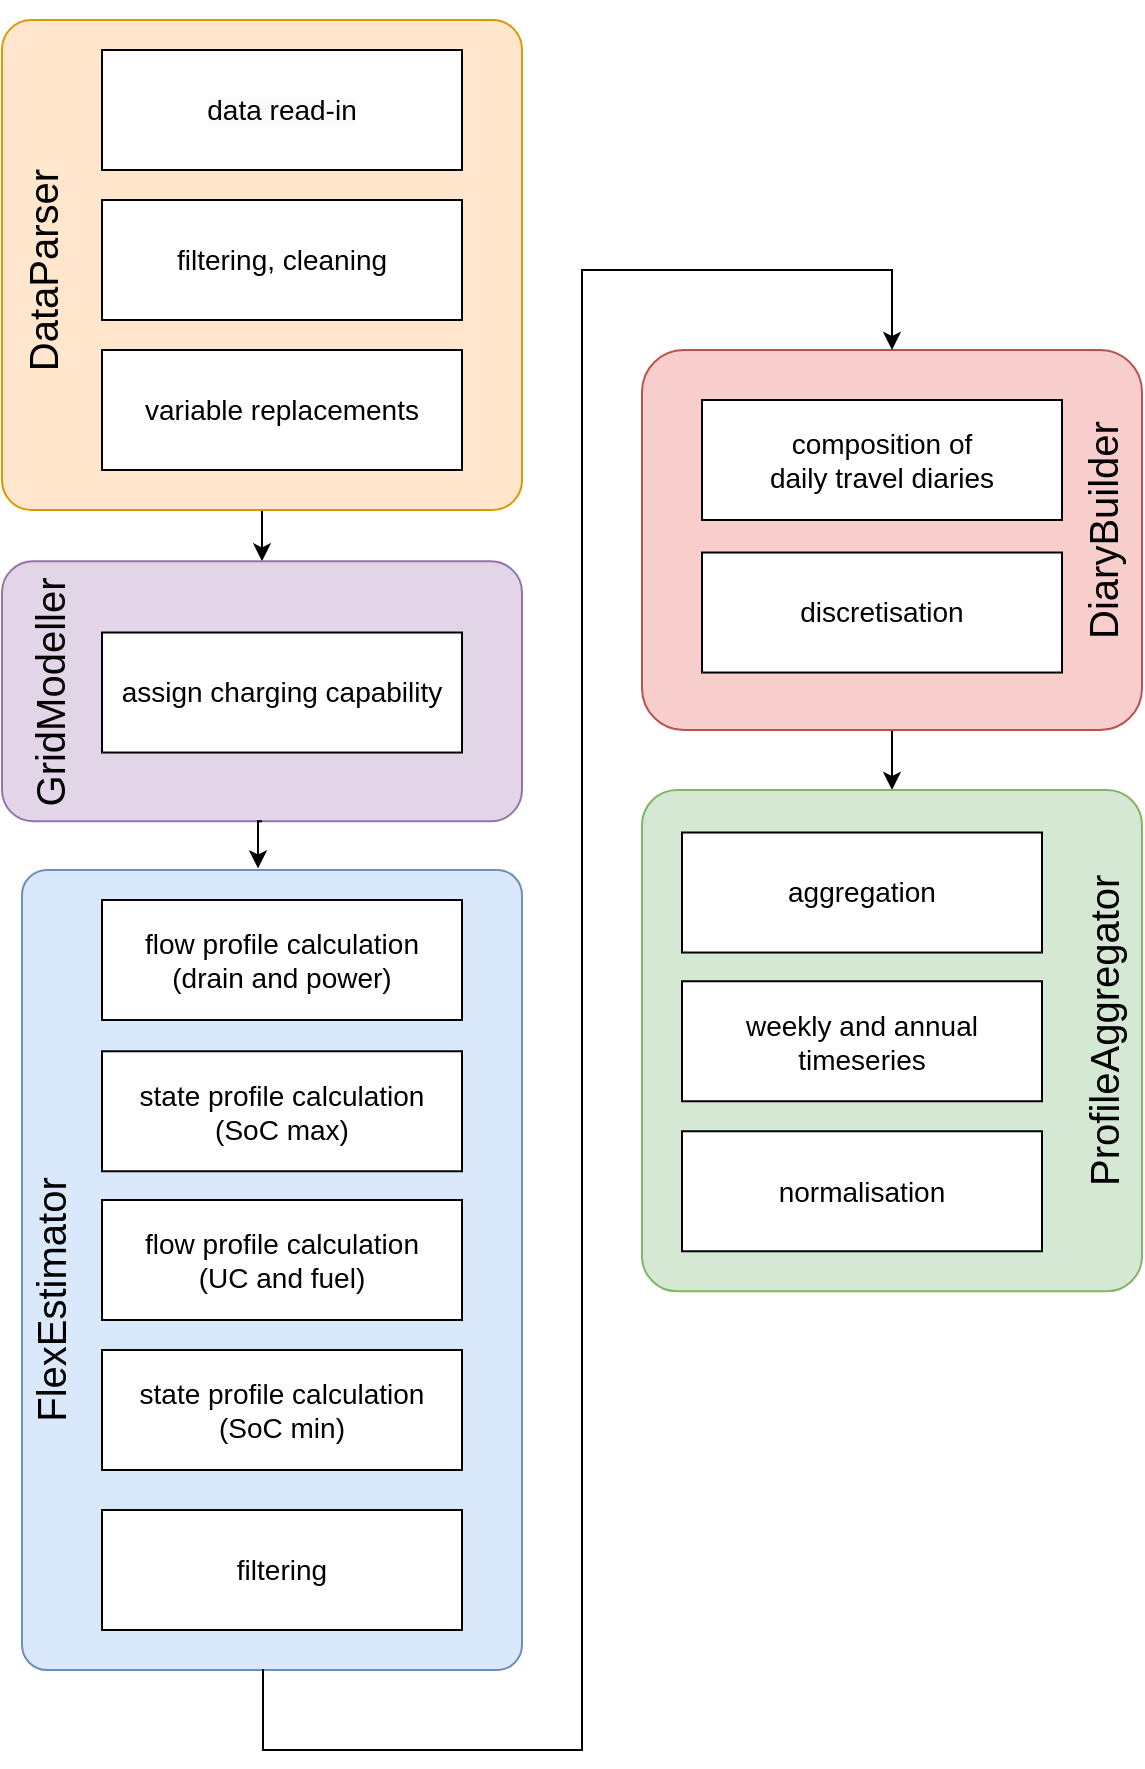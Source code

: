 <mxfile version="21.4.0" type="device">
  <diagram id="YimaGMnV5s-QCDrL5l2j" name="Page-1">
    <mxGraphModel dx="2314" dy="1124" grid="1" gridSize="10" guides="1" tooltips="1" connect="1" arrows="1" fold="1" page="1" pageScale="1" pageWidth="827" pageHeight="1169" math="0" shadow="0">
      <root>
        <mxCell id="0" />
        <mxCell id="1" parent="0" />
        <mxCell id="HGCUKCm3Jx_b27lc3u62-32" value="" style="rounded=1;whiteSpace=wrap;html=1;fillColor=#dae8fc;strokeColor=#6c8ebf;arcSize=5;" parent="1" vertex="1">
          <mxGeometry x="40" y="480" width="250" height="400" as="geometry" />
        </mxCell>
        <mxCell id="HGCUKCm3Jx_b27lc3u62-52" style="edgeStyle=orthogonalEdgeStyle;rounded=0;orthogonalLoop=1;jettySize=auto;html=1;fontSize=20;entryX=0.5;entryY=0;entryDx=0;entryDy=0;" parent="1" source="HGCUKCm3Jx_b27lc3u62-21" target="yWLFi-7v6lwdjs25CXLh-1" edge="1">
          <mxGeometry relative="1" as="geometry">
            <mxPoint x="635" y="489.37" as="targetPoint" />
          </mxGeometry>
        </mxCell>
        <mxCell id="HGCUKCm3Jx_b27lc3u62-21" value="" style="rounded=1;whiteSpace=wrap;html=1;fillColor=#f8cecc;strokeColor=#b85450;arcSize=11;" parent="1" vertex="1">
          <mxGeometry x="350" y="220" width="250" height="190" as="geometry" />
        </mxCell>
        <mxCell id="HGCUKCm3Jx_b27lc3u62-51" style="edgeStyle=orthogonalEdgeStyle;rounded=0;orthogonalLoop=1;jettySize=auto;html=1;fontSize=20;entryX=0.5;entryY=0;entryDx=0;entryDy=0;" parent="1" source="HGCUKCm3Jx_b27lc3u62-3" target="HGCUKCm3Jx_b27lc3u62-22" edge="1">
          <mxGeometry relative="1" as="geometry">
            <mxPoint x="190" y="570" as="targetPoint" />
          </mxGeometry>
        </mxCell>
        <mxCell id="HGCUKCm3Jx_b27lc3u62-3" value="" style="rounded=1;whiteSpace=wrap;html=1;fillColor=#ffe6cc;strokeColor=#d79b00;arcSize=6;" parent="1" vertex="1">
          <mxGeometry x="30" y="55" width="260" height="245" as="geometry" />
        </mxCell>
        <mxCell id="HGCUKCm3Jx_b27lc3u62-4" value="DataParser" style="text;html=1;strokeColor=none;fillColor=none;align=center;verticalAlign=middle;whiteSpace=wrap;rounded=0;fontSize=20;rotation=270;" parent="1" vertex="1">
          <mxGeometry x="-85" y="170" width="270" height="20" as="geometry" />
        </mxCell>
        <mxCell id="HGCUKCm3Jx_b27lc3u62-16" value="DiaryBuilder" style="text;html=1;strokeColor=none;fillColor=none;align=center;verticalAlign=middle;whiteSpace=wrap;rounded=0;fontSize=20;rotation=270;" parent="1" vertex="1">
          <mxGeometry x="480" y="300" width="200" height="20" as="geometry" />
        </mxCell>
        <mxCell id="HGCUKCm3Jx_b27lc3u62-22" value="" style="rounded=1;whiteSpace=wrap;html=1;fillColor=#e1d5e7;strokeColor=#9673a6;arcSize=12;" parent="1" vertex="1">
          <mxGeometry x="30" y="325.63" width="260" height="130" as="geometry" />
        </mxCell>
        <mxCell id="HGCUKCm3Jx_b27lc3u62-31" value="FlexEstimator" style="text;html=1;strokeColor=none;fillColor=none;align=center;verticalAlign=middle;whiteSpace=wrap;rounded=0;fontSize=20;rotation=270;" parent="1" vertex="1">
          <mxGeometry x="-160" y="685" width="427.5" height="20" as="geometry" />
        </mxCell>
        <mxCell id="HGCUKCm3Jx_b27lc3u62-50" value="GridModeller" style="text;html=1;strokeColor=none;fillColor=none;align=center;verticalAlign=middle;whiteSpace=wrap;rounded=0;fontSize=20;rotation=270;" parent="1" vertex="1">
          <mxGeometry x="5.62" y="381.26" width="96.25" height="20" as="geometry" />
        </mxCell>
        <mxCell id="yWLFi-7v6lwdjs25CXLh-1" value="" style="rounded=1;whiteSpace=wrap;html=1;fillColor=#d5e8d4;strokeColor=#82b366;arcSize=7;" parent="1" vertex="1">
          <mxGeometry x="350" y="440" width="250" height="250.63" as="geometry" />
        </mxCell>
        <mxCell id="yWLFi-7v6lwdjs25CXLh-2" value="ProfileAggregator" style="text;html=1;strokeColor=none;fillColor=none;align=center;verticalAlign=middle;whiteSpace=wrap;rounded=0;fontSize=20;rotation=270;" parent="1" vertex="1">
          <mxGeometry x="492.62" y="550.63" width="174.75" height="20" as="geometry" />
        </mxCell>
        <mxCell id="yWLFi-7v6lwdjs25CXLh-20" style="edgeStyle=orthogonalEdgeStyle;rounded=0;orthogonalLoop=1;jettySize=auto;html=1;fontSize=20;entryX=0.472;entryY=-0.002;entryDx=0;entryDy=0;entryPerimeter=0;exitX=0.5;exitY=1;exitDx=0;exitDy=0;" parent="1" source="HGCUKCm3Jx_b27lc3u62-22" target="HGCUKCm3Jx_b27lc3u62-32" edge="1">
          <mxGeometry relative="1" as="geometry">
            <mxPoint x="215" y="460" as="sourcePoint" />
            <mxPoint x="225" y="341" as="targetPoint" />
            <Array as="points" />
          </mxGeometry>
        </mxCell>
        <mxCell id="1KqdzW2bEXtgxiBD7hi3-1" value="&lt;span style=&quot;color: rgb(0, 0, 0); font-family: Helvetica; font-style: normal; font-variant-ligatures: normal; font-variant-caps: normal; font-weight: 400; letter-spacing: normal; orphans: 2; text-align: center; text-indent: 0px; text-transform: none; widows: 2; word-spacing: 0px; -webkit-text-stroke-width: 0px; background-color: rgb(251, 251, 251); text-decoration-thickness: initial; text-decoration-style: initial; text-decoration-color: initial; float: none; display: inline !important;&quot;&gt;&lt;font style=&quot;font-size: 14px;&quot;&gt;data read-in&lt;/font&gt;&lt;/span&gt;" style="rounded=0;whiteSpace=wrap;html=1;" vertex="1" parent="1">
          <mxGeometry x="80" y="70" width="180" height="60" as="geometry" />
        </mxCell>
        <mxCell id="1KqdzW2bEXtgxiBD7hi3-2" value="&lt;font style=&quot;font-size: 14px;&quot;&gt;filtering, cleaning&lt;/font&gt;" style="rounded=0;whiteSpace=wrap;html=1;" vertex="1" parent="1">
          <mxGeometry x="80" y="145" width="180" height="60" as="geometry" />
        </mxCell>
        <mxCell id="1KqdzW2bEXtgxiBD7hi3-3" value="&lt;font style=&quot;font-size: 14px;&quot;&gt;variable replacements&lt;/font&gt;" style="rounded=0;whiteSpace=wrap;html=1;" vertex="1" parent="1">
          <mxGeometry x="80" y="220" width="180" height="60" as="geometry" />
        </mxCell>
        <mxCell id="1KqdzW2bEXtgxiBD7hi3-4" value="&lt;font style=&quot;font-size: 14px;&quot;&gt;assign charging capability&lt;/font&gt;" style="rounded=0;whiteSpace=wrap;html=1;" vertex="1" parent="1">
          <mxGeometry x="80" y="361.26" width="180" height="60" as="geometry" />
        </mxCell>
        <mxCell id="1KqdzW2bEXtgxiBD7hi3-5" value="&lt;font style=&quot;font-size: 14px;&quot;&gt;flow profile calculation&lt;br&gt;(drain and power)&lt;/font&gt;" style="rounded=0;whiteSpace=wrap;html=1;" vertex="1" parent="1">
          <mxGeometry x="80" y="495" width="180" height="60" as="geometry" />
        </mxCell>
        <mxCell id="1KqdzW2bEXtgxiBD7hi3-6" value="&lt;font style=&quot;font-size: 14px;&quot;&gt;state profile calculation (SoC max)&lt;/font&gt;" style="rounded=0;whiteSpace=wrap;html=1;" vertex="1" parent="1">
          <mxGeometry x="80" y="570.63" width="180" height="60" as="geometry" />
        </mxCell>
        <mxCell id="1KqdzW2bEXtgxiBD7hi3-7" value="&lt;font style=&quot;font-size: 14px;&quot;&gt;flow profile calculation&lt;br&gt;(UC and fuel)&lt;/font&gt;" style="rounded=0;whiteSpace=wrap;html=1;" vertex="1" parent="1">
          <mxGeometry x="80" y="645" width="180" height="60" as="geometry" />
        </mxCell>
        <mxCell id="1KqdzW2bEXtgxiBD7hi3-8" value="&lt;font style=&quot;font-size: 14px;&quot;&gt;state profile calculation (SoC min)&lt;/font&gt;" style="rounded=0;whiteSpace=wrap;html=1;" vertex="1" parent="1">
          <mxGeometry x="80" y="720" width="180" height="60" as="geometry" />
        </mxCell>
        <mxCell id="1KqdzW2bEXtgxiBD7hi3-9" value="&lt;font style=&quot;font-size: 14px;&quot;&gt;filtering&lt;/font&gt;" style="rounded=0;whiteSpace=wrap;html=1;" vertex="1" parent="1">
          <mxGeometry x="80" y="800" width="180" height="60" as="geometry" />
        </mxCell>
        <mxCell id="1KqdzW2bEXtgxiBD7hi3-10" value="&lt;font style=&quot;font-size: 14px;&quot;&gt;composition of&lt;br&gt;daily travel diaries&lt;/font&gt;" style="rounded=0;whiteSpace=wrap;html=1;" vertex="1" parent="1">
          <mxGeometry x="380" y="245" width="180" height="60" as="geometry" />
        </mxCell>
        <mxCell id="1KqdzW2bEXtgxiBD7hi3-11" value="&lt;font style=&quot;font-size: 14px;&quot;&gt;discretisation&lt;/font&gt;" style="rounded=0;whiteSpace=wrap;html=1;" vertex="1" parent="1">
          <mxGeometry x="380" y="321.26" width="180" height="60" as="geometry" />
        </mxCell>
        <mxCell id="1KqdzW2bEXtgxiBD7hi3-12" value="&lt;font style=&quot;font-size: 14px;&quot;&gt;aggregation&lt;/font&gt;" style="rounded=0;whiteSpace=wrap;html=1;" vertex="1" parent="1">
          <mxGeometry x="370" y="461.26" width="180" height="60" as="geometry" />
        </mxCell>
        <mxCell id="1KqdzW2bEXtgxiBD7hi3-13" value="&lt;font style=&quot;font-size: 14px;&quot;&gt;weekly and annual timeseries&lt;/font&gt;" style="rounded=0;whiteSpace=wrap;html=1;" vertex="1" parent="1">
          <mxGeometry x="370" y="535.63" width="180" height="60" as="geometry" />
        </mxCell>
        <mxCell id="1KqdzW2bEXtgxiBD7hi3-14" value="&lt;font style=&quot;font-size: 14px;&quot;&gt;normalisation&lt;/font&gt;" style="rounded=0;whiteSpace=wrap;html=1;" vertex="1" parent="1">
          <mxGeometry x="370" y="610.63" width="180" height="60" as="geometry" />
        </mxCell>
        <mxCell id="1KqdzW2bEXtgxiBD7hi3-17" value="" style="edgeStyle=orthogonalEdgeStyle;rounded=0;orthogonalLoop=1;jettySize=auto;html=1;fontSize=20;entryX=0.5;entryY=0;entryDx=0;entryDy=0;exitX=0.482;exitY=0.999;exitDx=0;exitDy=0;exitPerimeter=0;" edge="1" parent="1" source="HGCUKCm3Jx_b27lc3u62-32" target="HGCUKCm3Jx_b27lc3u62-21">
          <mxGeometry relative="1" as="geometry">
            <mxPoint x="161" y="880" as="sourcePoint" />
            <mxPoint x="473.06" y="160.3" as="targetPoint" />
            <Array as="points">
              <mxPoint x="161" y="920" />
              <mxPoint x="320" y="920" />
              <mxPoint x="320" y="180" />
              <mxPoint x="475" y="180" />
            </Array>
          </mxGeometry>
        </mxCell>
      </root>
    </mxGraphModel>
  </diagram>
</mxfile>
